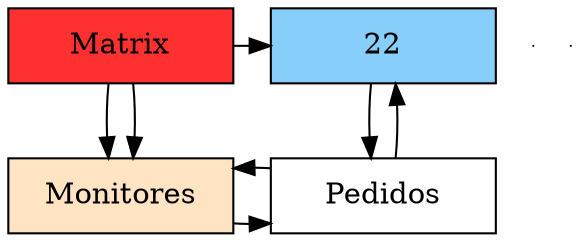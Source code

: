 digraph Sparce_Matrix {
node [shape=box]
MT[label="Matrix",width=1.5,style=filled,fillcolor=firebrick1,group=1];
e0[ shape = point, width = 0 ];
e1[ shape = point, width = 0 ];
V0[label="Monitores"width = 1.5 style = filled, fillcolor = bisque1, group = 1];
MT->V0
H0[label="22"width = 1.5 style = filled, fillcolor = lightskyblue, group =2];
MT->V0
MT->H0
{rank=same; MT;H0;}
"0xc0001d47e0"[label="Pedidos" width=1.5,group=2];
V0->"0xc0001d47e0"
"0xc0001d47e0"->V0
{rank=same V0;"0xc0001d47e0";}
H0->"0xc0001d47e0"
"0xc0001d47e0"->H0

}